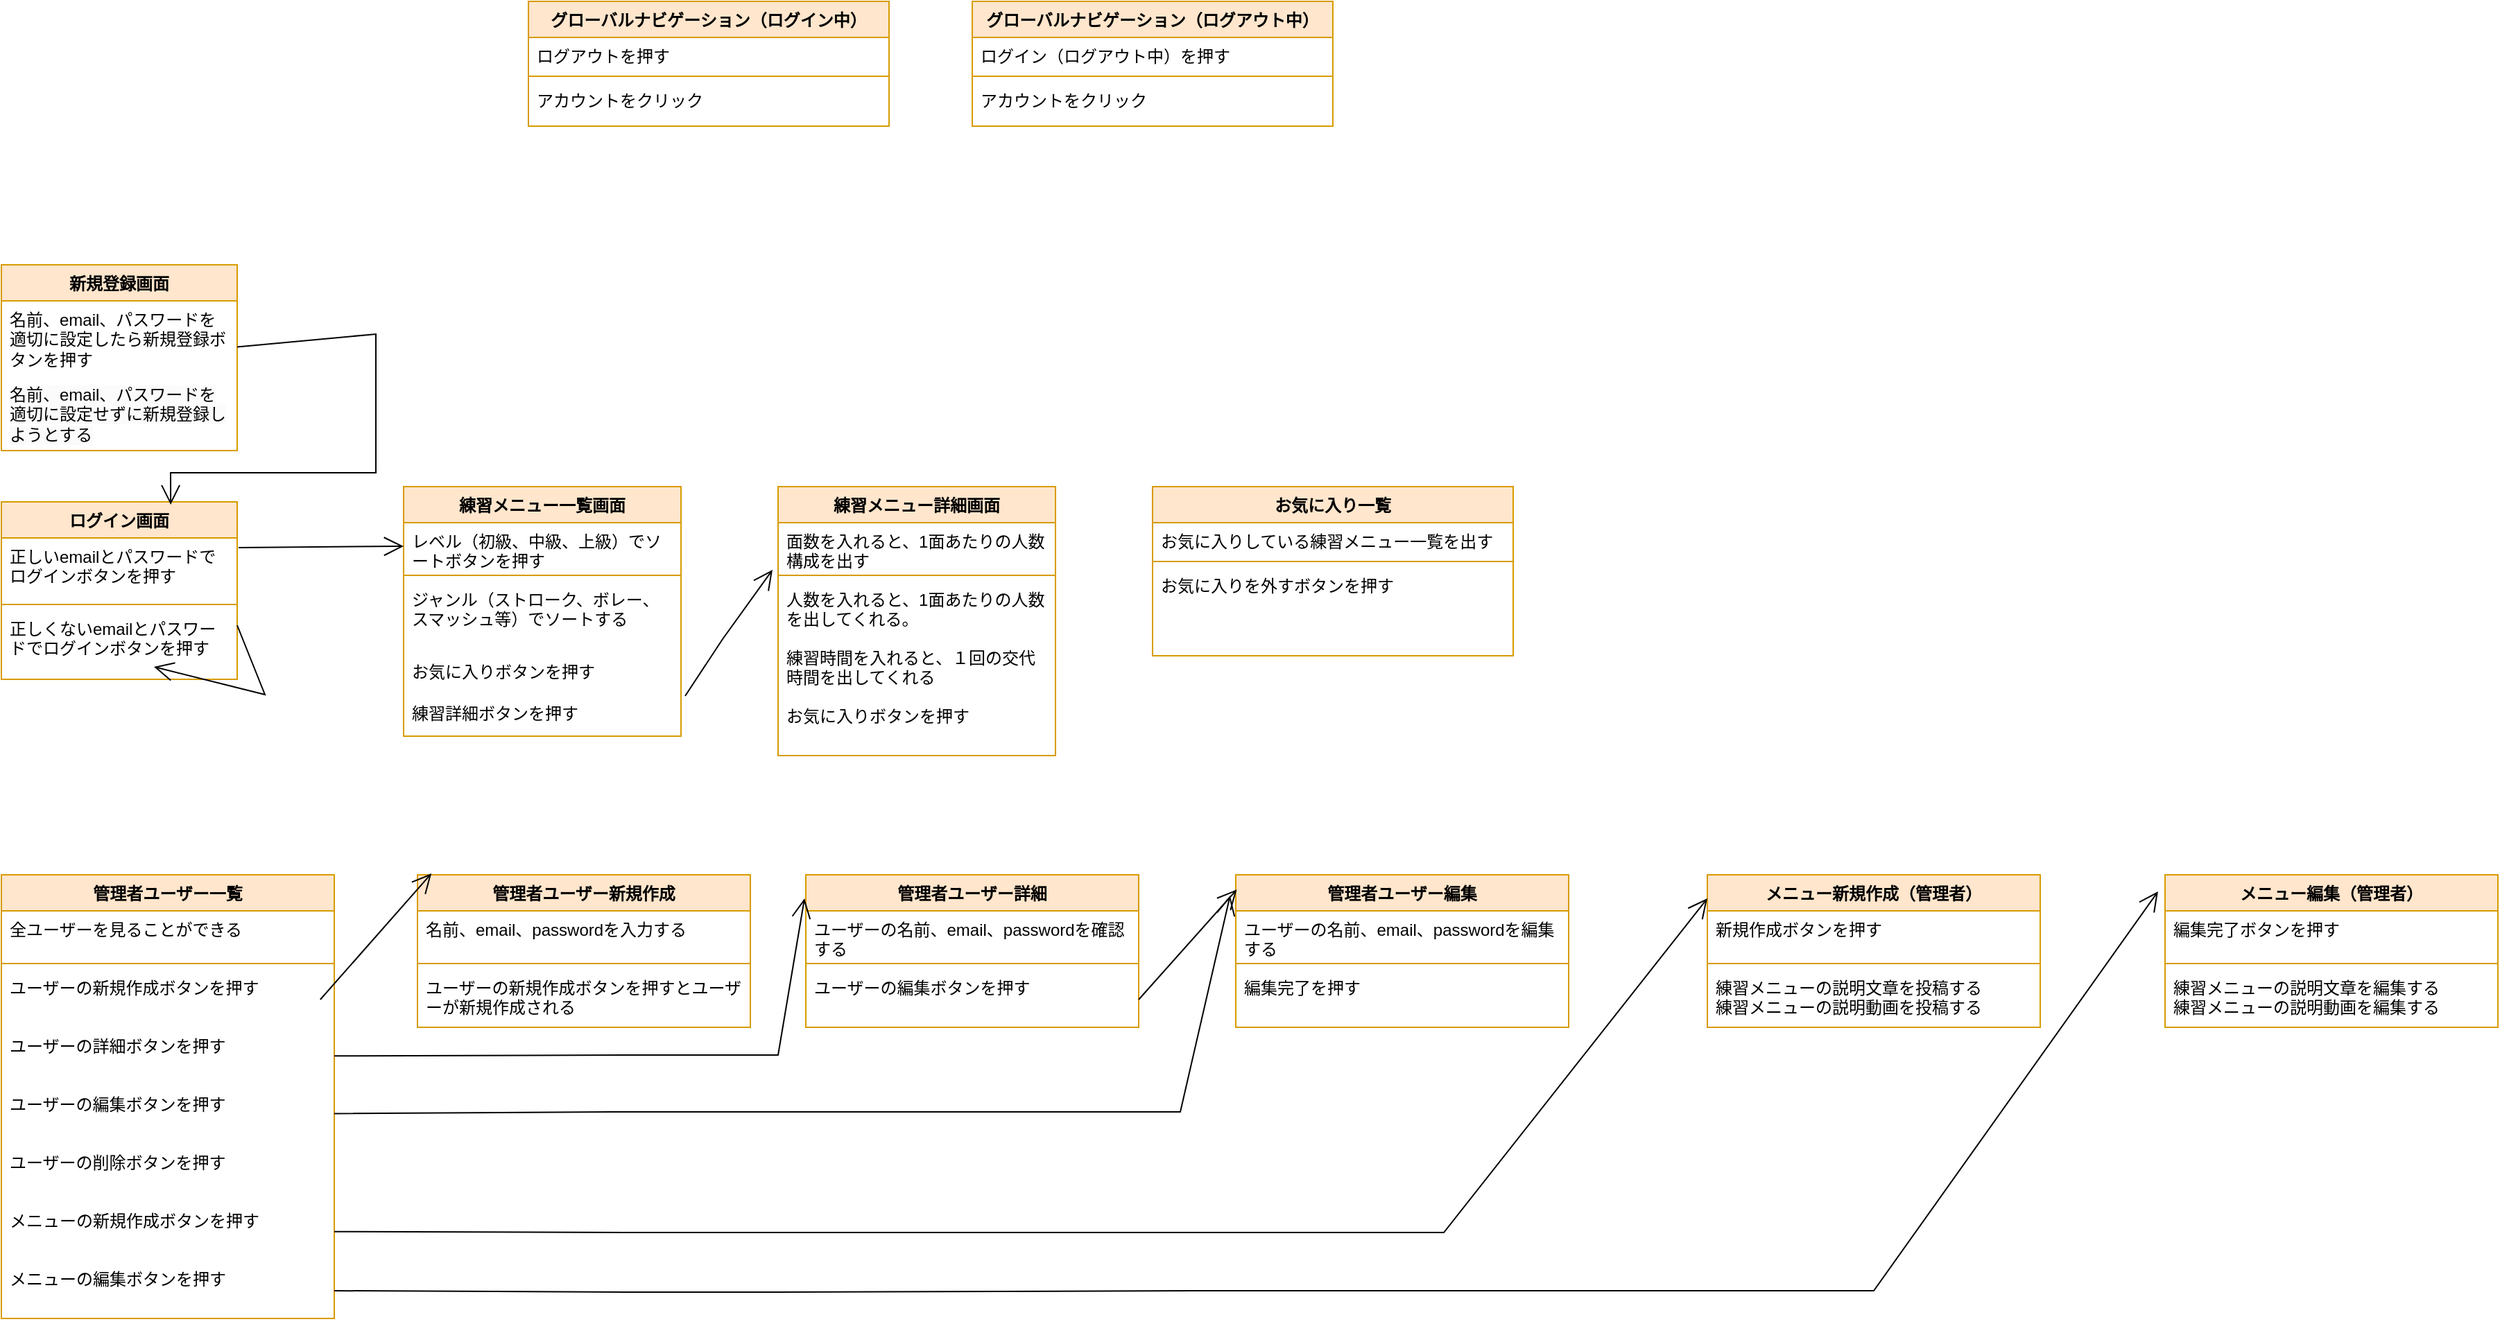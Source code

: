 <mxfile version="21.6.5" type="github">
  <diagram name="ページ1" id="VuVkEa0y3QopqAniwrN9">
    <mxGraphModel dx="1137" dy="1864" grid="1" gridSize="10" guides="1" tooltips="1" connect="1" arrows="1" fold="1" page="1" pageScale="1" pageWidth="827" pageHeight="1169" math="0" shadow="0">
      <root>
        <mxCell id="0" />
        <mxCell id="1" parent="0" />
        <mxCell id="pg62WfbBQ6K9CNjOlaC5-17" value="" style="group" vertex="1" connectable="0" parent="1">
          <mxGeometry x="100" width="760" height="330" as="geometry" />
        </mxCell>
        <mxCell id="pg62WfbBQ6K9CNjOlaC5-10" value="" style="group" vertex="1" connectable="0" parent="pg62WfbBQ6K9CNjOlaC5-17">
          <mxGeometry width="630" height="330" as="geometry" />
        </mxCell>
        <mxCell id="pg62WfbBQ6K9CNjOlaC5-12" value="" style="group" vertex="1" connectable="0" parent="pg62WfbBQ6K9CNjOlaC5-10">
          <mxGeometry width="630" height="330" as="geometry" />
        </mxCell>
        <mxCell id="pg62WfbBQ6K9CNjOlaC5-1" value="新規登録画面" style="swimlane;fontStyle=1;align=center;verticalAlign=top;childLayout=stackLayout;horizontal=1;startSize=26;horizontalStack=0;resizeParent=1;resizeParentMax=0;resizeLast=0;collapsible=1;marginBottom=0;whiteSpace=wrap;html=1;fillColor=#ffe6cc;strokeColor=#d79b00;" vertex="1" parent="pg62WfbBQ6K9CNjOlaC5-12">
          <mxGeometry width="170" height="134" as="geometry" />
        </mxCell>
        <mxCell id="pg62WfbBQ6K9CNjOlaC5-2" value="名前、email、パスワードを適切に設定したら新規登録ボタンを押す" style="text;strokeColor=none;fillColor=none;align=left;verticalAlign=top;spacingLeft=4;spacingRight=4;overflow=hidden;rotatable=0;points=[[0,0.5],[1,0.5]];portConstraint=eastwest;whiteSpace=wrap;html=1;" vertex="1" parent="pg62WfbBQ6K9CNjOlaC5-1">
          <mxGeometry y="26" width="170" height="54" as="geometry" />
        </mxCell>
        <mxCell id="pg62WfbBQ6K9CNjOlaC5-8" value="&lt;span style=&quot;color: rgb(0, 0, 0); font-family: Helvetica; font-size: 12px; font-style: normal; font-variant-ligatures: normal; font-variant-caps: normal; font-weight: 400; letter-spacing: normal; orphans: 2; text-align: left; text-indent: 0px; text-transform: none; widows: 2; word-spacing: 0px; -webkit-text-stroke-width: 0px; background-color: rgb(251, 251, 251); text-decoration-thickness: initial; text-decoration-style: initial; text-decoration-color: initial; float: none; display: inline !important;&quot;&gt;名前、email、パスワードを適切に設定せずに新規登録しようとする&lt;/span&gt;" style="text;strokeColor=none;fillColor=none;align=left;verticalAlign=top;spacingLeft=4;spacingRight=4;overflow=hidden;rotatable=0;points=[[0,0.5],[1,0.5]];portConstraint=eastwest;whiteSpace=wrap;html=1;" vertex="1" parent="pg62WfbBQ6K9CNjOlaC5-1">
          <mxGeometry y="80" width="170" height="54" as="geometry" />
        </mxCell>
        <mxCell id="pg62WfbBQ6K9CNjOlaC5-11" value="" style="group" vertex="1" connectable="0" parent="pg62WfbBQ6K9CNjOlaC5-12">
          <mxGeometry y="50" width="554" height="280" as="geometry" />
        </mxCell>
        <mxCell id="pg62WfbBQ6K9CNjOlaC5-6" value="" style="group" vertex="1" connectable="0" parent="pg62WfbBQ6K9CNjOlaC5-11">
          <mxGeometry y="120" width="554" height="160" as="geometry" />
        </mxCell>
        <mxCell id="PhEayFxIcgq32Ug1jlk4-7" value="練習メニュー一覧画面" style="swimlane;fontStyle=1;align=center;verticalAlign=top;childLayout=stackLayout;horizontal=1;startSize=26;horizontalStack=0;resizeParent=1;resizeParentMax=0;resizeLast=0;collapsible=1;marginBottom=0;whiteSpace=wrap;html=1;fillColor=#ffe6cc;strokeColor=#d79b00;" parent="pg62WfbBQ6K9CNjOlaC5-6" vertex="1">
          <mxGeometry x="290" y="-10" width="200" height="180" as="geometry" />
        </mxCell>
        <mxCell id="PhEayFxIcgq32Ug1jlk4-8" value="レベル（初級、中級、上級）でソートボタンを押す" style="text;strokeColor=none;fillColor=none;align=left;verticalAlign=top;spacingLeft=4;spacingRight=4;overflow=hidden;rotatable=0;points=[[0,0.5],[1,0.5]];portConstraint=eastwest;whiteSpace=wrap;html=1;" parent="PhEayFxIcgq32Ug1jlk4-7" vertex="1">
          <mxGeometry y="26" width="200" height="34" as="geometry" />
        </mxCell>
        <mxCell id="PhEayFxIcgq32Ug1jlk4-9" value="" style="line;strokeWidth=1;fillColor=none;align=left;verticalAlign=middle;spacingTop=-1;spacingLeft=3;spacingRight=3;rotatable=0;labelPosition=right;points=[];portConstraint=eastwest;strokeColor=inherit;" parent="PhEayFxIcgq32Ug1jlk4-7" vertex="1">
          <mxGeometry y="60" width="200" height="8" as="geometry" />
        </mxCell>
        <mxCell id="PhEayFxIcgq32Ug1jlk4-10" value="ジャンル（ストローク、ボレー、スマッシュ等）でソートする" style="text;strokeColor=none;fillColor=none;align=left;verticalAlign=top;spacingLeft=4;spacingRight=4;overflow=hidden;rotatable=0;points=[[0,0.5],[1,0.5]];portConstraint=eastwest;whiteSpace=wrap;html=1;" parent="PhEayFxIcgq32Ug1jlk4-7" vertex="1">
          <mxGeometry y="68" width="200" height="52" as="geometry" />
        </mxCell>
        <mxCell id="pg62WfbBQ6K9CNjOlaC5-63" value="お気に入りボタンを押す" style="text;strokeColor=none;fillColor=none;align=left;verticalAlign=top;spacingLeft=4;spacingRight=4;overflow=hidden;rotatable=0;points=[[0,0.5],[1,0.5]];portConstraint=eastwest;whiteSpace=wrap;html=1;" vertex="1" parent="PhEayFxIcgq32Ug1jlk4-7">
          <mxGeometry y="120" width="200" height="30" as="geometry" />
        </mxCell>
        <mxCell id="pg62WfbBQ6K9CNjOlaC5-65" value="練習詳細ボタンを押す" style="text;strokeColor=none;fillColor=none;align=left;verticalAlign=top;spacingLeft=4;spacingRight=4;overflow=hidden;rotatable=0;points=[[0,0.5],[1,0.5]];portConstraint=eastwest;whiteSpace=wrap;html=1;" vertex="1" parent="PhEayFxIcgq32Ug1jlk4-7">
          <mxGeometry y="150" width="200" height="30" as="geometry" />
        </mxCell>
        <mxCell id="PhEayFxIcgq32Ug1jlk4-6" value="" style="endArrow=open;endFill=1;endSize=12;html=1;rounded=0;exitX=1.006;exitY=0.159;exitDx=0;exitDy=0;exitPerimeter=0;entryX=0;entryY=0.5;entryDx=0;entryDy=0;" parent="pg62WfbBQ6K9CNjOlaC5-6" target="PhEayFxIcgq32Ug1jlk4-8" edge="1" source="PhEayFxIcgq32Ug1jlk4-2">
          <mxGeometry width="160" relative="1" as="geometry">
            <mxPoint x="140" y="40" as="sourcePoint" />
            <mxPoint x="300" y="40" as="targetPoint" />
          </mxGeometry>
        </mxCell>
        <mxCell id="pg62WfbBQ6K9CNjOlaC5-5" value="" style="group" vertex="1" connectable="0" parent="pg62WfbBQ6K9CNjOlaC5-6">
          <mxGeometry y="-10" width="180" height="150" as="geometry" />
        </mxCell>
        <mxCell id="PhEayFxIcgq32Ug1jlk4-1" value="ログイン画面" style="swimlane;fontStyle=1;align=center;verticalAlign=top;childLayout=stackLayout;horizontal=1;startSize=26;horizontalStack=0;resizeParent=1;resizeParentMax=0;resizeLast=0;collapsible=1;marginBottom=0;whiteSpace=wrap;html=1;fillColor=#ffe6cc;strokeColor=#d79b00;" parent="pg62WfbBQ6K9CNjOlaC5-5" vertex="1">
          <mxGeometry y="11" width="170" height="128" as="geometry" />
        </mxCell>
        <mxCell id="PhEayFxIcgq32Ug1jlk4-2" value="正しいemailとパスワードでログインボタンを押す" style="text;strokeColor=none;fillColor=none;align=left;verticalAlign=top;spacingLeft=4;spacingRight=4;overflow=hidden;rotatable=0;points=[[0,0.5],[1,0.5]];portConstraint=eastwest;whiteSpace=wrap;html=1;" parent="PhEayFxIcgq32Ug1jlk4-1" vertex="1">
          <mxGeometry y="26" width="170" height="44" as="geometry" />
        </mxCell>
        <mxCell id="PhEayFxIcgq32Ug1jlk4-3" value="" style="line;strokeWidth=1;fillColor=none;align=left;verticalAlign=middle;spacingTop=-1;spacingLeft=3;spacingRight=3;rotatable=0;labelPosition=right;points=[];portConstraint=eastwest;strokeColor=inherit;" parent="PhEayFxIcgq32Ug1jlk4-1" vertex="1">
          <mxGeometry y="70" width="170" height="8" as="geometry" />
        </mxCell>
        <mxCell id="PhEayFxIcgq32Ug1jlk4-4" value="正しくないemailとパスワードでログインボタンを押す" style="text;strokeColor=none;fillColor=none;align=left;verticalAlign=top;spacingLeft=4;spacingRight=4;overflow=hidden;rotatable=0;points=[[0,0.5],[1,0.5]];portConstraint=eastwest;whiteSpace=wrap;html=1;" parent="PhEayFxIcgq32Ug1jlk4-1" vertex="1">
          <mxGeometry y="78" width="170" height="50" as="geometry" />
        </mxCell>
        <mxCell id="PhEayFxIcgq32Ug1jlk4-5" value="" style="endArrow=open;endFill=1;endSize=12;html=1;rounded=0;" parent="pg62WfbBQ6K9CNjOlaC5-5" edge="1">
          <mxGeometry width="160" relative="1" as="geometry">
            <mxPoint x="170" y="100" as="sourcePoint" />
            <mxPoint x="110" y="130" as="targetPoint" />
            <Array as="points">
              <mxPoint x="190" y="150" />
            </Array>
          </mxGeometry>
        </mxCell>
        <mxCell id="pg62WfbBQ6K9CNjOlaC5-9" value="" style="endArrow=open;endFill=1;endSize=12;html=1;rounded=0;entryX=0.718;entryY=0.016;entryDx=0;entryDy=0;entryPerimeter=0;" edge="1" parent="pg62WfbBQ6K9CNjOlaC5-12" source="pg62WfbBQ6K9CNjOlaC5-1" target="PhEayFxIcgq32Ug1jlk4-1">
          <mxGeometry width="160" relative="1" as="geometry">
            <mxPoint x="170" y="50" as="sourcePoint" />
            <mxPoint x="100" y="170" as="targetPoint" />
            <Array as="points">
              <mxPoint x="270" y="50" />
              <mxPoint x="270" y="150" />
              <mxPoint x="122" y="150" />
            </Array>
          </mxGeometry>
        </mxCell>
        <mxCell id="pg62WfbBQ6K9CNjOlaC5-16" value="" style="endArrow=open;endFill=1;endSize=12;html=1;rounded=0;exitX=1.015;exitY=0.033;exitDx=0;exitDy=0;exitPerimeter=0;entryX=-0.02;entryY=1;entryDx=0;entryDy=0;entryPerimeter=0;" edge="1" parent="pg62WfbBQ6K9CNjOlaC5-17" source="pg62WfbBQ6K9CNjOlaC5-65" target="pg62WfbBQ6K9CNjOlaC5-23">
          <mxGeometry width="160" relative="1" as="geometry">
            <mxPoint x="490" y="210" as="sourcePoint" />
            <mxPoint x="560" y="210" as="targetPoint" />
            <Array as="points">
              <mxPoint x="520" y="270" />
            </Array>
          </mxGeometry>
        </mxCell>
        <mxCell id="pg62WfbBQ6K9CNjOlaC5-22" value="練習メニュー詳細画面" style="swimlane;fontStyle=1;align=center;verticalAlign=top;childLayout=stackLayout;horizontal=1;startSize=26;horizontalStack=0;resizeParent=1;resizeParentMax=0;resizeLast=0;collapsible=1;marginBottom=0;whiteSpace=wrap;html=1;fillColor=#ffe6cc;strokeColor=#d79b00;" vertex="1" parent="pg62WfbBQ6K9CNjOlaC5-17">
          <mxGeometry x="560" y="160" width="200" height="194" as="geometry" />
        </mxCell>
        <mxCell id="pg62WfbBQ6K9CNjOlaC5-23" value="面数を入れると、1面あたりの人数構成を出す" style="text;strokeColor=none;fillColor=none;align=left;verticalAlign=top;spacingLeft=4;spacingRight=4;overflow=hidden;rotatable=0;points=[[0,0.5],[1,0.5]];portConstraint=eastwest;whiteSpace=wrap;html=1;" vertex="1" parent="pg62WfbBQ6K9CNjOlaC5-22">
          <mxGeometry y="26" width="200" height="34" as="geometry" />
        </mxCell>
        <mxCell id="pg62WfbBQ6K9CNjOlaC5-24" value="" style="line;strokeWidth=1;fillColor=none;align=left;verticalAlign=middle;spacingTop=-1;spacingLeft=3;spacingRight=3;rotatable=0;labelPosition=right;points=[];portConstraint=eastwest;strokeColor=inherit;" vertex="1" parent="pg62WfbBQ6K9CNjOlaC5-22">
          <mxGeometry y="60" width="200" height="8" as="geometry" />
        </mxCell>
        <mxCell id="pg62WfbBQ6K9CNjOlaC5-25" value="人数を入れると、1面あたりの人数を出してくれる。" style="text;strokeColor=none;fillColor=none;align=left;verticalAlign=top;spacingLeft=4;spacingRight=4;overflow=hidden;rotatable=0;points=[[0,0.5],[1,0.5]];portConstraint=eastwest;whiteSpace=wrap;html=1;perimeterSpacing=1;" vertex="1" parent="pg62WfbBQ6K9CNjOlaC5-22">
          <mxGeometry y="68" width="200" height="42" as="geometry" />
        </mxCell>
        <mxCell id="pg62WfbBQ6K9CNjOlaC5-35" value="練習時間を入れると、１回の交代時間を出してくれる" style="text;strokeColor=none;fillColor=none;align=left;verticalAlign=top;spacingLeft=4;spacingRight=4;overflow=hidden;rotatable=0;points=[[0,0.5],[1,0.5]];portConstraint=eastwest;whiteSpace=wrap;html=1;" vertex="1" parent="pg62WfbBQ6K9CNjOlaC5-22">
          <mxGeometry y="110" width="200" height="42" as="geometry" />
        </mxCell>
        <mxCell id="pg62WfbBQ6K9CNjOlaC5-64" value="お気に入りボタンを押す" style="text;strokeColor=none;fillColor=none;align=left;verticalAlign=top;spacingLeft=4;spacingRight=4;overflow=hidden;rotatable=0;points=[[0,0.5],[1,0.5]];portConstraint=eastwest;whiteSpace=wrap;html=1;" vertex="1" parent="pg62WfbBQ6K9CNjOlaC5-22">
          <mxGeometry y="152" width="200" height="42" as="geometry" />
        </mxCell>
        <mxCell id="pg62WfbBQ6K9CNjOlaC5-26" value="管理者ユーザー一覧" style="swimlane;fontStyle=1;align=center;verticalAlign=top;childLayout=stackLayout;horizontal=1;startSize=26;horizontalStack=0;resizeParent=1;resizeParentMax=0;resizeLast=0;collapsible=1;marginBottom=0;whiteSpace=wrap;html=1;fillColor=#ffe6cc;strokeColor=#d79b00;" vertex="1" parent="1">
          <mxGeometry x="100" y="440" width="240" height="320" as="geometry" />
        </mxCell>
        <mxCell id="pg62WfbBQ6K9CNjOlaC5-27" value="全ユーザーを見ることができる" style="text;strokeColor=none;fillColor=none;align=left;verticalAlign=top;spacingLeft=4;spacingRight=4;overflow=hidden;rotatable=0;points=[[0,0.5],[1,0.5]];portConstraint=eastwest;whiteSpace=wrap;html=1;" vertex="1" parent="pg62WfbBQ6K9CNjOlaC5-26">
          <mxGeometry y="26" width="240" height="34" as="geometry" />
        </mxCell>
        <mxCell id="pg62WfbBQ6K9CNjOlaC5-28" value="" style="line;strokeWidth=1;fillColor=none;align=left;verticalAlign=middle;spacingTop=-1;spacingLeft=3;spacingRight=3;rotatable=0;labelPosition=right;points=[];portConstraint=eastwest;strokeColor=inherit;" vertex="1" parent="pg62WfbBQ6K9CNjOlaC5-26">
          <mxGeometry y="60" width="240" height="8" as="geometry" />
        </mxCell>
        <mxCell id="pg62WfbBQ6K9CNjOlaC5-29" value="ユーザーの新規作成ボタンを押す" style="text;strokeColor=none;fillColor=none;align=left;verticalAlign=top;spacingLeft=4;spacingRight=4;overflow=hidden;rotatable=0;points=[[0,0.5],[1,0.5]];portConstraint=eastwest;whiteSpace=wrap;html=1;" vertex="1" parent="pg62WfbBQ6K9CNjOlaC5-26">
          <mxGeometry y="68" width="240" height="42" as="geometry" />
        </mxCell>
        <mxCell id="pg62WfbBQ6K9CNjOlaC5-44" value="ユーザーの詳細ボタンを押す" style="text;strokeColor=none;fillColor=none;align=left;verticalAlign=top;spacingLeft=4;spacingRight=4;overflow=hidden;rotatable=0;points=[[0,0.5],[1,0.5]];portConstraint=eastwest;whiteSpace=wrap;html=1;" vertex="1" parent="pg62WfbBQ6K9CNjOlaC5-26">
          <mxGeometry y="110" width="240" height="42" as="geometry" />
        </mxCell>
        <mxCell id="pg62WfbBQ6K9CNjOlaC5-41" value="ユーザーの編集ボタンを押す" style="text;strokeColor=none;fillColor=none;align=left;verticalAlign=top;spacingLeft=4;spacingRight=4;overflow=hidden;rotatable=0;points=[[0,0.5],[1,0.5]];portConstraint=eastwest;whiteSpace=wrap;html=1;" vertex="1" parent="pg62WfbBQ6K9CNjOlaC5-26">
          <mxGeometry y="152" width="240" height="42" as="geometry" />
        </mxCell>
        <mxCell id="pg62WfbBQ6K9CNjOlaC5-42" value="ユーザーの削除ボタンを押す" style="text;strokeColor=none;fillColor=none;align=left;verticalAlign=top;spacingLeft=4;spacingRight=4;overflow=hidden;rotatable=0;points=[[0,0.5],[1,0.5]];portConstraint=eastwest;whiteSpace=wrap;html=1;" vertex="1" parent="pg62WfbBQ6K9CNjOlaC5-26">
          <mxGeometry y="194" width="240" height="42" as="geometry" />
        </mxCell>
        <mxCell id="pg62WfbBQ6K9CNjOlaC5-69" value="メニューの新規作成ボタンを押す" style="text;strokeColor=none;fillColor=none;align=left;verticalAlign=top;spacingLeft=4;spacingRight=4;overflow=hidden;rotatable=0;points=[[0,0.5],[1,0.5]];portConstraint=eastwest;whiteSpace=wrap;html=1;" vertex="1" parent="pg62WfbBQ6K9CNjOlaC5-26">
          <mxGeometry y="236" width="240" height="42" as="geometry" />
        </mxCell>
        <mxCell id="pg62WfbBQ6K9CNjOlaC5-71" value="メニューの編集ボタンを押す" style="text;strokeColor=none;fillColor=none;align=left;verticalAlign=top;spacingLeft=4;spacingRight=4;overflow=hidden;rotatable=0;points=[[0,0.5],[1,0.5]];portConstraint=eastwest;whiteSpace=wrap;html=1;" vertex="1" parent="pg62WfbBQ6K9CNjOlaC5-26">
          <mxGeometry y="278" width="240" height="42" as="geometry" />
        </mxCell>
        <mxCell id="pg62WfbBQ6K9CNjOlaC5-30" value="メニュー新規作成（管理者）" style="swimlane;fontStyle=1;align=center;verticalAlign=top;childLayout=stackLayout;horizontal=1;startSize=26;horizontalStack=0;resizeParent=1;resizeParentMax=0;resizeLast=0;collapsible=1;marginBottom=0;whiteSpace=wrap;html=1;fillColor=#ffe6cc;strokeColor=#d79b00;" vertex="1" parent="1">
          <mxGeometry x="1330" y="440" width="240" height="110" as="geometry" />
        </mxCell>
        <mxCell id="pg62WfbBQ6K9CNjOlaC5-31" value="新規作成ボタンを押す" style="text;strokeColor=none;fillColor=none;align=left;verticalAlign=top;spacingLeft=4;spacingRight=4;overflow=hidden;rotatable=0;points=[[0,0.5],[1,0.5]];portConstraint=eastwest;whiteSpace=wrap;html=1;" vertex="1" parent="pg62WfbBQ6K9CNjOlaC5-30">
          <mxGeometry y="26" width="240" height="34" as="geometry" />
        </mxCell>
        <mxCell id="pg62WfbBQ6K9CNjOlaC5-32" value="" style="line;strokeWidth=1;fillColor=none;align=left;verticalAlign=middle;spacingTop=-1;spacingLeft=3;spacingRight=3;rotatable=0;labelPosition=right;points=[];portConstraint=eastwest;strokeColor=inherit;" vertex="1" parent="pg62WfbBQ6K9CNjOlaC5-30">
          <mxGeometry y="60" width="240" height="8" as="geometry" />
        </mxCell>
        <mxCell id="pg62WfbBQ6K9CNjOlaC5-33" value="練習メニューの説明文章を投稿する&lt;br&gt;練習メニューの説明動画を投稿する" style="text;strokeColor=none;fillColor=none;align=left;verticalAlign=top;spacingLeft=4;spacingRight=4;overflow=hidden;rotatable=0;points=[[0,0.5],[1,0.5]];portConstraint=eastwest;whiteSpace=wrap;html=1;" vertex="1" parent="pg62WfbBQ6K9CNjOlaC5-30">
          <mxGeometry y="68" width="240" height="42" as="geometry" />
        </mxCell>
        <mxCell id="pg62WfbBQ6K9CNjOlaC5-36" value="メニュー編集（管理者）" style="swimlane;fontStyle=1;align=center;verticalAlign=top;childLayout=stackLayout;horizontal=1;startSize=26;horizontalStack=0;resizeParent=1;resizeParentMax=0;resizeLast=0;collapsible=1;marginBottom=0;whiteSpace=wrap;html=1;fillColor=#ffe6cc;strokeColor=#d79b00;" vertex="1" parent="1">
          <mxGeometry x="1660" y="440" width="240" height="110" as="geometry" />
        </mxCell>
        <mxCell id="pg62WfbBQ6K9CNjOlaC5-37" value="編集完了ボタンを押す" style="text;strokeColor=none;fillColor=none;align=left;verticalAlign=top;spacingLeft=4;spacingRight=4;overflow=hidden;rotatable=0;points=[[0,0.5],[1,0.5]];portConstraint=eastwest;whiteSpace=wrap;html=1;" vertex="1" parent="pg62WfbBQ6K9CNjOlaC5-36">
          <mxGeometry y="26" width="240" height="34" as="geometry" />
        </mxCell>
        <mxCell id="pg62WfbBQ6K9CNjOlaC5-38" value="" style="line;strokeWidth=1;fillColor=none;align=left;verticalAlign=middle;spacingTop=-1;spacingLeft=3;spacingRight=3;rotatable=0;labelPosition=right;points=[];portConstraint=eastwest;strokeColor=inherit;" vertex="1" parent="pg62WfbBQ6K9CNjOlaC5-36">
          <mxGeometry y="60" width="240" height="8" as="geometry" />
        </mxCell>
        <mxCell id="pg62WfbBQ6K9CNjOlaC5-39" value="練習メニューの説明文章を編集する&lt;br&gt;練習メニューの説明動画を編集する" style="text;strokeColor=none;fillColor=none;align=left;verticalAlign=top;spacingLeft=4;spacingRight=4;overflow=hidden;rotatable=0;points=[[0,0.5],[1,0.5]];portConstraint=eastwest;whiteSpace=wrap;html=1;" vertex="1" parent="pg62WfbBQ6K9CNjOlaC5-36">
          <mxGeometry y="68" width="240" height="42" as="geometry" />
        </mxCell>
        <mxCell id="pg62WfbBQ6K9CNjOlaC5-47" value="管理者ユーザー新規作成" style="swimlane;fontStyle=1;align=center;verticalAlign=top;childLayout=stackLayout;horizontal=1;startSize=26;horizontalStack=0;resizeParent=1;resizeParentMax=0;resizeLast=0;collapsible=1;marginBottom=0;whiteSpace=wrap;html=1;fillColor=#ffe6cc;strokeColor=#d79b00;" vertex="1" parent="1">
          <mxGeometry x="400" y="440" width="240" height="110" as="geometry" />
        </mxCell>
        <mxCell id="pg62WfbBQ6K9CNjOlaC5-48" value="名前、email、passwordを入力する" style="text;strokeColor=none;fillColor=none;align=left;verticalAlign=top;spacingLeft=4;spacingRight=4;overflow=hidden;rotatable=0;points=[[0,0.5],[1,0.5]];portConstraint=eastwest;whiteSpace=wrap;html=1;" vertex="1" parent="pg62WfbBQ6K9CNjOlaC5-47">
          <mxGeometry y="26" width="240" height="34" as="geometry" />
        </mxCell>
        <mxCell id="pg62WfbBQ6K9CNjOlaC5-49" value="" style="line;strokeWidth=1;fillColor=none;align=left;verticalAlign=middle;spacingTop=-1;spacingLeft=3;spacingRight=3;rotatable=0;labelPosition=right;points=[];portConstraint=eastwest;strokeColor=inherit;" vertex="1" parent="pg62WfbBQ6K9CNjOlaC5-47">
          <mxGeometry y="60" width="240" height="8" as="geometry" />
        </mxCell>
        <mxCell id="pg62WfbBQ6K9CNjOlaC5-50" value="ユーザーの新規作成ボタンを押すとユーザーが新規作成される" style="text;strokeColor=none;fillColor=none;align=left;verticalAlign=top;spacingLeft=4;spacingRight=4;overflow=hidden;rotatable=0;points=[[0,0.5],[1,0.5]];portConstraint=eastwest;whiteSpace=wrap;html=1;" vertex="1" parent="pg62WfbBQ6K9CNjOlaC5-47">
          <mxGeometry y="68" width="240" height="42" as="geometry" />
        </mxCell>
        <mxCell id="pg62WfbBQ6K9CNjOlaC5-54" value="管理者ユーザー詳細" style="swimlane;fontStyle=1;align=center;verticalAlign=top;childLayout=stackLayout;horizontal=1;startSize=26;horizontalStack=0;resizeParent=1;resizeParentMax=0;resizeLast=0;collapsible=1;marginBottom=0;whiteSpace=wrap;html=1;fillColor=#ffe6cc;strokeColor=#d79b00;" vertex="1" parent="1">
          <mxGeometry x="680" y="440" width="240" height="110" as="geometry" />
        </mxCell>
        <mxCell id="pg62WfbBQ6K9CNjOlaC5-55" value="ユーザーの名前、email、passwordを確認する" style="text;strokeColor=none;fillColor=none;align=left;verticalAlign=top;spacingLeft=4;spacingRight=4;overflow=hidden;rotatable=0;points=[[0,0.5],[1,0.5]];portConstraint=eastwest;whiteSpace=wrap;html=1;" vertex="1" parent="pg62WfbBQ6K9CNjOlaC5-54">
          <mxGeometry y="26" width="240" height="34" as="geometry" />
        </mxCell>
        <mxCell id="pg62WfbBQ6K9CNjOlaC5-56" value="" style="line;strokeWidth=1;fillColor=none;align=left;verticalAlign=middle;spacingTop=-1;spacingLeft=3;spacingRight=3;rotatable=0;labelPosition=right;points=[];portConstraint=eastwest;strokeColor=inherit;" vertex="1" parent="pg62WfbBQ6K9CNjOlaC5-54">
          <mxGeometry y="60" width="240" height="8" as="geometry" />
        </mxCell>
        <mxCell id="pg62WfbBQ6K9CNjOlaC5-57" value="ユーザーの編集ボタンを押す" style="text;strokeColor=none;fillColor=none;align=left;verticalAlign=top;spacingLeft=4;spacingRight=4;overflow=hidden;rotatable=0;points=[[0,0.5],[1,0.5]];portConstraint=eastwest;whiteSpace=wrap;html=1;" vertex="1" parent="pg62WfbBQ6K9CNjOlaC5-54">
          <mxGeometry y="68" width="240" height="42" as="geometry" />
        </mxCell>
        <mxCell id="pg62WfbBQ6K9CNjOlaC5-58" value="お気に入り一覧" style="swimlane;fontStyle=1;align=center;verticalAlign=top;childLayout=stackLayout;horizontal=1;startSize=26;horizontalStack=0;resizeParent=1;resizeParentMax=0;resizeLast=0;collapsible=1;marginBottom=0;whiteSpace=wrap;html=1;fillColor=#ffe6cc;strokeColor=#d79b00;" vertex="1" parent="1">
          <mxGeometry x="930" y="160" width="260" height="122" as="geometry" />
        </mxCell>
        <mxCell id="pg62WfbBQ6K9CNjOlaC5-59" value="お気に入りしている練習メニュー一覧を出す" style="text;strokeColor=none;fillColor=none;align=left;verticalAlign=top;spacingLeft=4;spacingRight=4;overflow=hidden;rotatable=0;points=[[0,0.5],[1,0.5]];portConstraint=eastwest;whiteSpace=wrap;html=1;" vertex="1" parent="pg62WfbBQ6K9CNjOlaC5-58">
          <mxGeometry y="26" width="260" height="24" as="geometry" />
        </mxCell>
        <mxCell id="pg62WfbBQ6K9CNjOlaC5-60" value="" style="line;strokeWidth=1;fillColor=none;align=left;verticalAlign=middle;spacingTop=-1;spacingLeft=3;spacingRight=3;rotatable=0;labelPosition=right;points=[];portConstraint=eastwest;strokeColor=inherit;" vertex="1" parent="pg62WfbBQ6K9CNjOlaC5-58">
          <mxGeometry y="50" width="260" height="8" as="geometry" />
        </mxCell>
        <mxCell id="pg62WfbBQ6K9CNjOlaC5-61" value="お気に入りを外すボタンを押す" style="text;strokeColor=none;fillColor=none;align=left;verticalAlign=top;spacingLeft=4;spacingRight=4;overflow=hidden;rotatable=0;points=[[0,0.5],[1,0.5]];portConstraint=eastwest;whiteSpace=wrap;html=1;" vertex="1" parent="pg62WfbBQ6K9CNjOlaC5-58">
          <mxGeometry y="58" width="260" height="32" as="geometry" />
        </mxCell>
        <mxCell id="pg62WfbBQ6K9CNjOlaC5-62" style="text;strokeColor=none;fillColor=none;align=left;verticalAlign=top;spacingLeft=4;spacingRight=4;overflow=hidden;rotatable=0;points=[[0,0.5],[1,0.5]];portConstraint=eastwest;whiteSpace=wrap;html=1;" vertex="1" parent="pg62WfbBQ6K9CNjOlaC5-58">
          <mxGeometry y="90" width="260" height="32" as="geometry" />
        </mxCell>
        <mxCell id="pg62WfbBQ6K9CNjOlaC5-67" value="" style="endArrow=open;endFill=1;endSize=12;html=1;rounded=0;entryX=0.042;entryY=-0.009;entryDx=0;entryDy=0;entryPerimeter=0;exitX=0.958;exitY=0.524;exitDx=0;exitDy=0;exitPerimeter=0;" edge="1" parent="1" source="pg62WfbBQ6K9CNjOlaC5-29" target="pg62WfbBQ6K9CNjOlaC5-47">
          <mxGeometry width="160" relative="1" as="geometry">
            <mxPoint x="310" y="528.5" as="sourcePoint" />
            <mxPoint x="470" y="528.5" as="targetPoint" />
          </mxGeometry>
        </mxCell>
        <mxCell id="pg62WfbBQ6K9CNjOlaC5-68" value="" style="endArrow=open;endFill=1;endSize=12;html=1;rounded=0;entryX=-0.004;entryY=0.155;entryDx=0;entryDy=0;entryPerimeter=0;" edge="1" parent="1" source="pg62WfbBQ6K9CNjOlaC5-44" target="pg62WfbBQ6K9CNjOlaC5-54">
          <mxGeometry width="160" relative="1" as="geometry">
            <mxPoint x="310" y="585" as="sourcePoint" />
            <mxPoint x="390" y="494" as="targetPoint" />
            <Array as="points">
              <mxPoint x="550" y="570" />
              <mxPoint x="660" y="570" />
            </Array>
          </mxGeometry>
        </mxCell>
        <mxCell id="pg62WfbBQ6K9CNjOlaC5-70" value="" style="endArrow=open;endFill=1;endSize=12;html=1;rounded=0;entryX=0;entryY=0.155;entryDx=0;entryDy=0;entryPerimeter=0;" edge="1" parent="1" source="pg62WfbBQ6K9CNjOlaC5-69" target="pg62WfbBQ6K9CNjOlaC5-30">
          <mxGeometry width="160" relative="1" as="geometry">
            <mxPoint x="340" y="699" as="sourcePoint" />
            <mxPoint x="679" y="585" as="targetPoint" />
            <Array as="points">
              <mxPoint x="550" y="698" />
              <mxPoint x="660" y="698" />
              <mxPoint x="960" y="698" />
              <mxPoint x="1140" y="698" />
            </Array>
          </mxGeometry>
        </mxCell>
        <mxCell id="pg62WfbBQ6K9CNjOlaC5-72" value="" style="endArrow=open;endFill=1;endSize=12;html=1;rounded=0;entryX=-0.021;entryY=0.109;entryDx=0;entryDy=0;entryPerimeter=0;" edge="1" parent="1" target="pg62WfbBQ6K9CNjOlaC5-36">
          <mxGeometry width="160" relative="1" as="geometry">
            <mxPoint x="340" y="740" as="sourcePoint" />
            <mxPoint x="980" y="500" as="targetPoint" />
            <Array as="points">
              <mxPoint x="550" y="741" />
              <mxPoint x="660" y="741" />
              <mxPoint x="960" y="740" />
              <mxPoint x="1240" y="740" />
              <mxPoint x="1450" y="740" />
            </Array>
          </mxGeometry>
        </mxCell>
        <mxCell id="pg62WfbBQ6K9CNjOlaC5-104" value="" style="endArrow=open;endFill=1;endSize=12;html=1;rounded=0;entryX=-0.017;entryY=0.136;entryDx=0;entryDy=0;entryPerimeter=0;" edge="1" parent="1" source="pg62WfbBQ6K9CNjOlaC5-41" target="pg62WfbBQ6K9CNjOlaC5-105">
          <mxGeometry width="160" relative="1" as="geometry">
            <mxPoint x="340" y="610" as="sourcePoint" />
            <mxPoint x="1240" y="370" as="targetPoint" />
            <Array as="points">
              <mxPoint x="540" y="611" />
              <mxPoint x="650" y="611" />
              <mxPoint x="950" y="611" />
            </Array>
          </mxGeometry>
        </mxCell>
        <mxCell id="pg62WfbBQ6K9CNjOlaC5-105" value="管理者ユーザー編集" style="swimlane;fontStyle=1;align=center;verticalAlign=top;childLayout=stackLayout;horizontal=1;startSize=26;horizontalStack=0;resizeParent=1;resizeParentMax=0;resizeLast=0;collapsible=1;marginBottom=0;whiteSpace=wrap;html=1;fillColor=#ffe6cc;strokeColor=#d79b00;" vertex="1" parent="1">
          <mxGeometry x="990" y="440" width="240" height="110" as="geometry" />
        </mxCell>
        <mxCell id="pg62WfbBQ6K9CNjOlaC5-106" value="ユーザーの名前、email、passwordを編集する" style="text;strokeColor=none;fillColor=none;align=left;verticalAlign=top;spacingLeft=4;spacingRight=4;overflow=hidden;rotatable=0;points=[[0,0.5],[1,0.5]];portConstraint=eastwest;whiteSpace=wrap;html=1;" vertex="1" parent="pg62WfbBQ6K9CNjOlaC5-105">
          <mxGeometry y="26" width="240" height="34" as="geometry" />
        </mxCell>
        <mxCell id="pg62WfbBQ6K9CNjOlaC5-107" value="" style="line;strokeWidth=1;fillColor=none;align=left;verticalAlign=middle;spacingTop=-1;spacingLeft=3;spacingRight=3;rotatable=0;labelPosition=right;points=[];portConstraint=eastwest;strokeColor=inherit;" vertex="1" parent="pg62WfbBQ6K9CNjOlaC5-105">
          <mxGeometry y="60" width="240" height="8" as="geometry" />
        </mxCell>
        <mxCell id="pg62WfbBQ6K9CNjOlaC5-108" value="編集完了を押す" style="text;strokeColor=none;fillColor=none;align=left;verticalAlign=top;spacingLeft=4;spacingRight=4;overflow=hidden;rotatable=0;points=[[0,0.5],[1,0.5]];portConstraint=eastwest;whiteSpace=wrap;html=1;" vertex="1" parent="pg62WfbBQ6K9CNjOlaC5-105">
          <mxGeometry y="68" width="240" height="42" as="geometry" />
        </mxCell>
        <mxCell id="pg62WfbBQ6K9CNjOlaC5-112" value="" style="endArrow=open;endFill=1;endSize=12;html=1;rounded=0;entryX=0.003;entryY=0.097;entryDx=0;entryDy=0;entryPerimeter=0;" edge="1" parent="1" target="pg62WfbBQ6K9CNjOlaC5-105">
          <mxGeometry width="160" relative="1" as="geometry">
            <mxPoint x="920" y="530" as="sourcePoint" />
            <mxPoint x="1080" y="530" as="targetPoint" />
          </mxGeometry>
        </mxCell>
        <mxCell id="pg62WfbBQ6K9CNjOlaC5-117" value="グローバルナビゲーション（ログイン中）" style="swimlane;fontStyle=1;align=center;verticalAlign=top;childLayout=stackLayout;horizontal=1;startSize=26;horizontalStack=0;resizeParent=1;resizeParentMax=0;resizeLast=0;collapsible=1;marginBottom=0;whiteSpace=wrap;html=1;fillColor=#ffe6cc;strokeColor=#d79b00;" vertex="1" parent="1">
          <mxGeometry x="480" y="-190" width="260" height="90" as="geometry" />
        </mxCell>
        <mxCell id="pg62WfbBQ6K9CNjOlaC5-118" value="ログアウトを押す" style="text;strokeColor=none;fillColor=none;align=left;verticalAlign=top;spacingLeft=4;spacingRight=4;overflow=hidden;rotatable=0;points=[[0,0.5],[1,0.5]];portConstraint=eastwest;whiteSpace=wrap;html=1;" vertex="1" parent="pg62WfbBQ6K9CNjOlaC5-117">
          <mxGeometry y="26" width="260" height="24" as="geometry" />
        </mxCell>
        <mxCell id="pg62WfbBQ6K9CNjOlaC5-119" value="" style="line;strokeWidth=1;fillColor=none;align=left;verticalAlign=middle;spacingTop=-1;spacingLeft=3;spacingRight=3;rotatable=0;labelPosition=right;points=[];portConstraint=eastwest;strokeColor=inherit;" vertex="1" parent="pg62WfbBQ6K9CNjOlaC5-117">
          <mxGeometry y="50" width="260" height="8" as="geometry" />
        </mxCell>
        <mxCell id="pg62WfbBQ6K9CNjOlaC5-121" value="アカウントをクリック" style="text;strokeColor=none;fillColor=none;align=left;verticalAlign=top;spacingLeft=4;spacingRight=4;overflow=hidden;rotatable=0;points=[[0,0.5],[1,0.5]];portConstraint=eastwest;whiteSpace=wrap;html=1;" vertex="1" parent="pg62WfbBQ6K9CNjOlaC5-117">
          <mxGeometry y="58" width="260" height="32" as="geometry" />
        </mxCell>
        <mxCell id="pg62WfbBQ6K9CNjOlaC5-123" value="グローバルナビゲーション（ログアウト中）" style="swimlane;fontStyle=1;align=center;verticalAlign=top;childLayout=stackLayout;horizontal=1;startSize=26;horizontalStack=0;resizeParent=1;resizeParentMax=0;resizeLast=0;collapsible=1;marginBottom=0;whiteSpace=wrap;html=1;fillColor=#ffe6cc;strokeColor=#d79b00;" vertex="1" parent="1">
          <mxGeometry x="800" y="-190" width="260" height="90" as="geometry" />
        </mxCell>
        <mxCell id="pg62WfbBQ6K9CNjOlaC5-124" value="ログイン（ログアウト中）を押す" style="text;strokeColor=none;fillColor=none;align=left;verticalAlign=top;spacingLeft=4;spacingRight=4;overflow=hidden;rotatable=0;points=[[0,0.5],[1,0.5]];portConstraint=eastwest;whiteSpace=wrap;html=1;" vertex="1" parent="pg62WfbBQ6K9CNjOlaC5-123">
          <mxGeometry y="26" width="260" height="24" as="geometry" />
        </mxCell>
        <mxCell id="pg62WfbBQ6K9CNjOlaC5-125" value="" style="line;strokeWidth=1;fillColor=none;align=left;verticalAlign=middle;spacingTop=-1;spacingLeft=3;spacingRight=3;rotatable=0;labelPosition=right;points=[];portConstraint=eastwest;strokeColor=inherit;" vertex="1" parent="pg62WfbBQ6K9CNjOlaC5-123">
          <mxGeometry y="50" width="260" height="8" as="geometry" />
        </mxCell>
        <mxCell id="pg62WfbBQ6K9CNjOlaC5-126" value="アカウントをクリック" style="text;strokeColor=none;fillColor=none;align=left;verticalAlign=top;spacingLeft=4;spacingRight=4;overflow=hidden;rotatable=0;points=[[0,0.5],[1,0.5]];portConstraint=eastwest;whiteSpace=wrap;html=1;" vertex="1" parent="pg62WfbBQ6K9CNjOlaC5-123">
          <mxGeometry y="58" width="260" height="32" as="geometry" />
        </mxCell>
      </root>
    </mxGraphModel>
  </diagram>
</mxfile>

